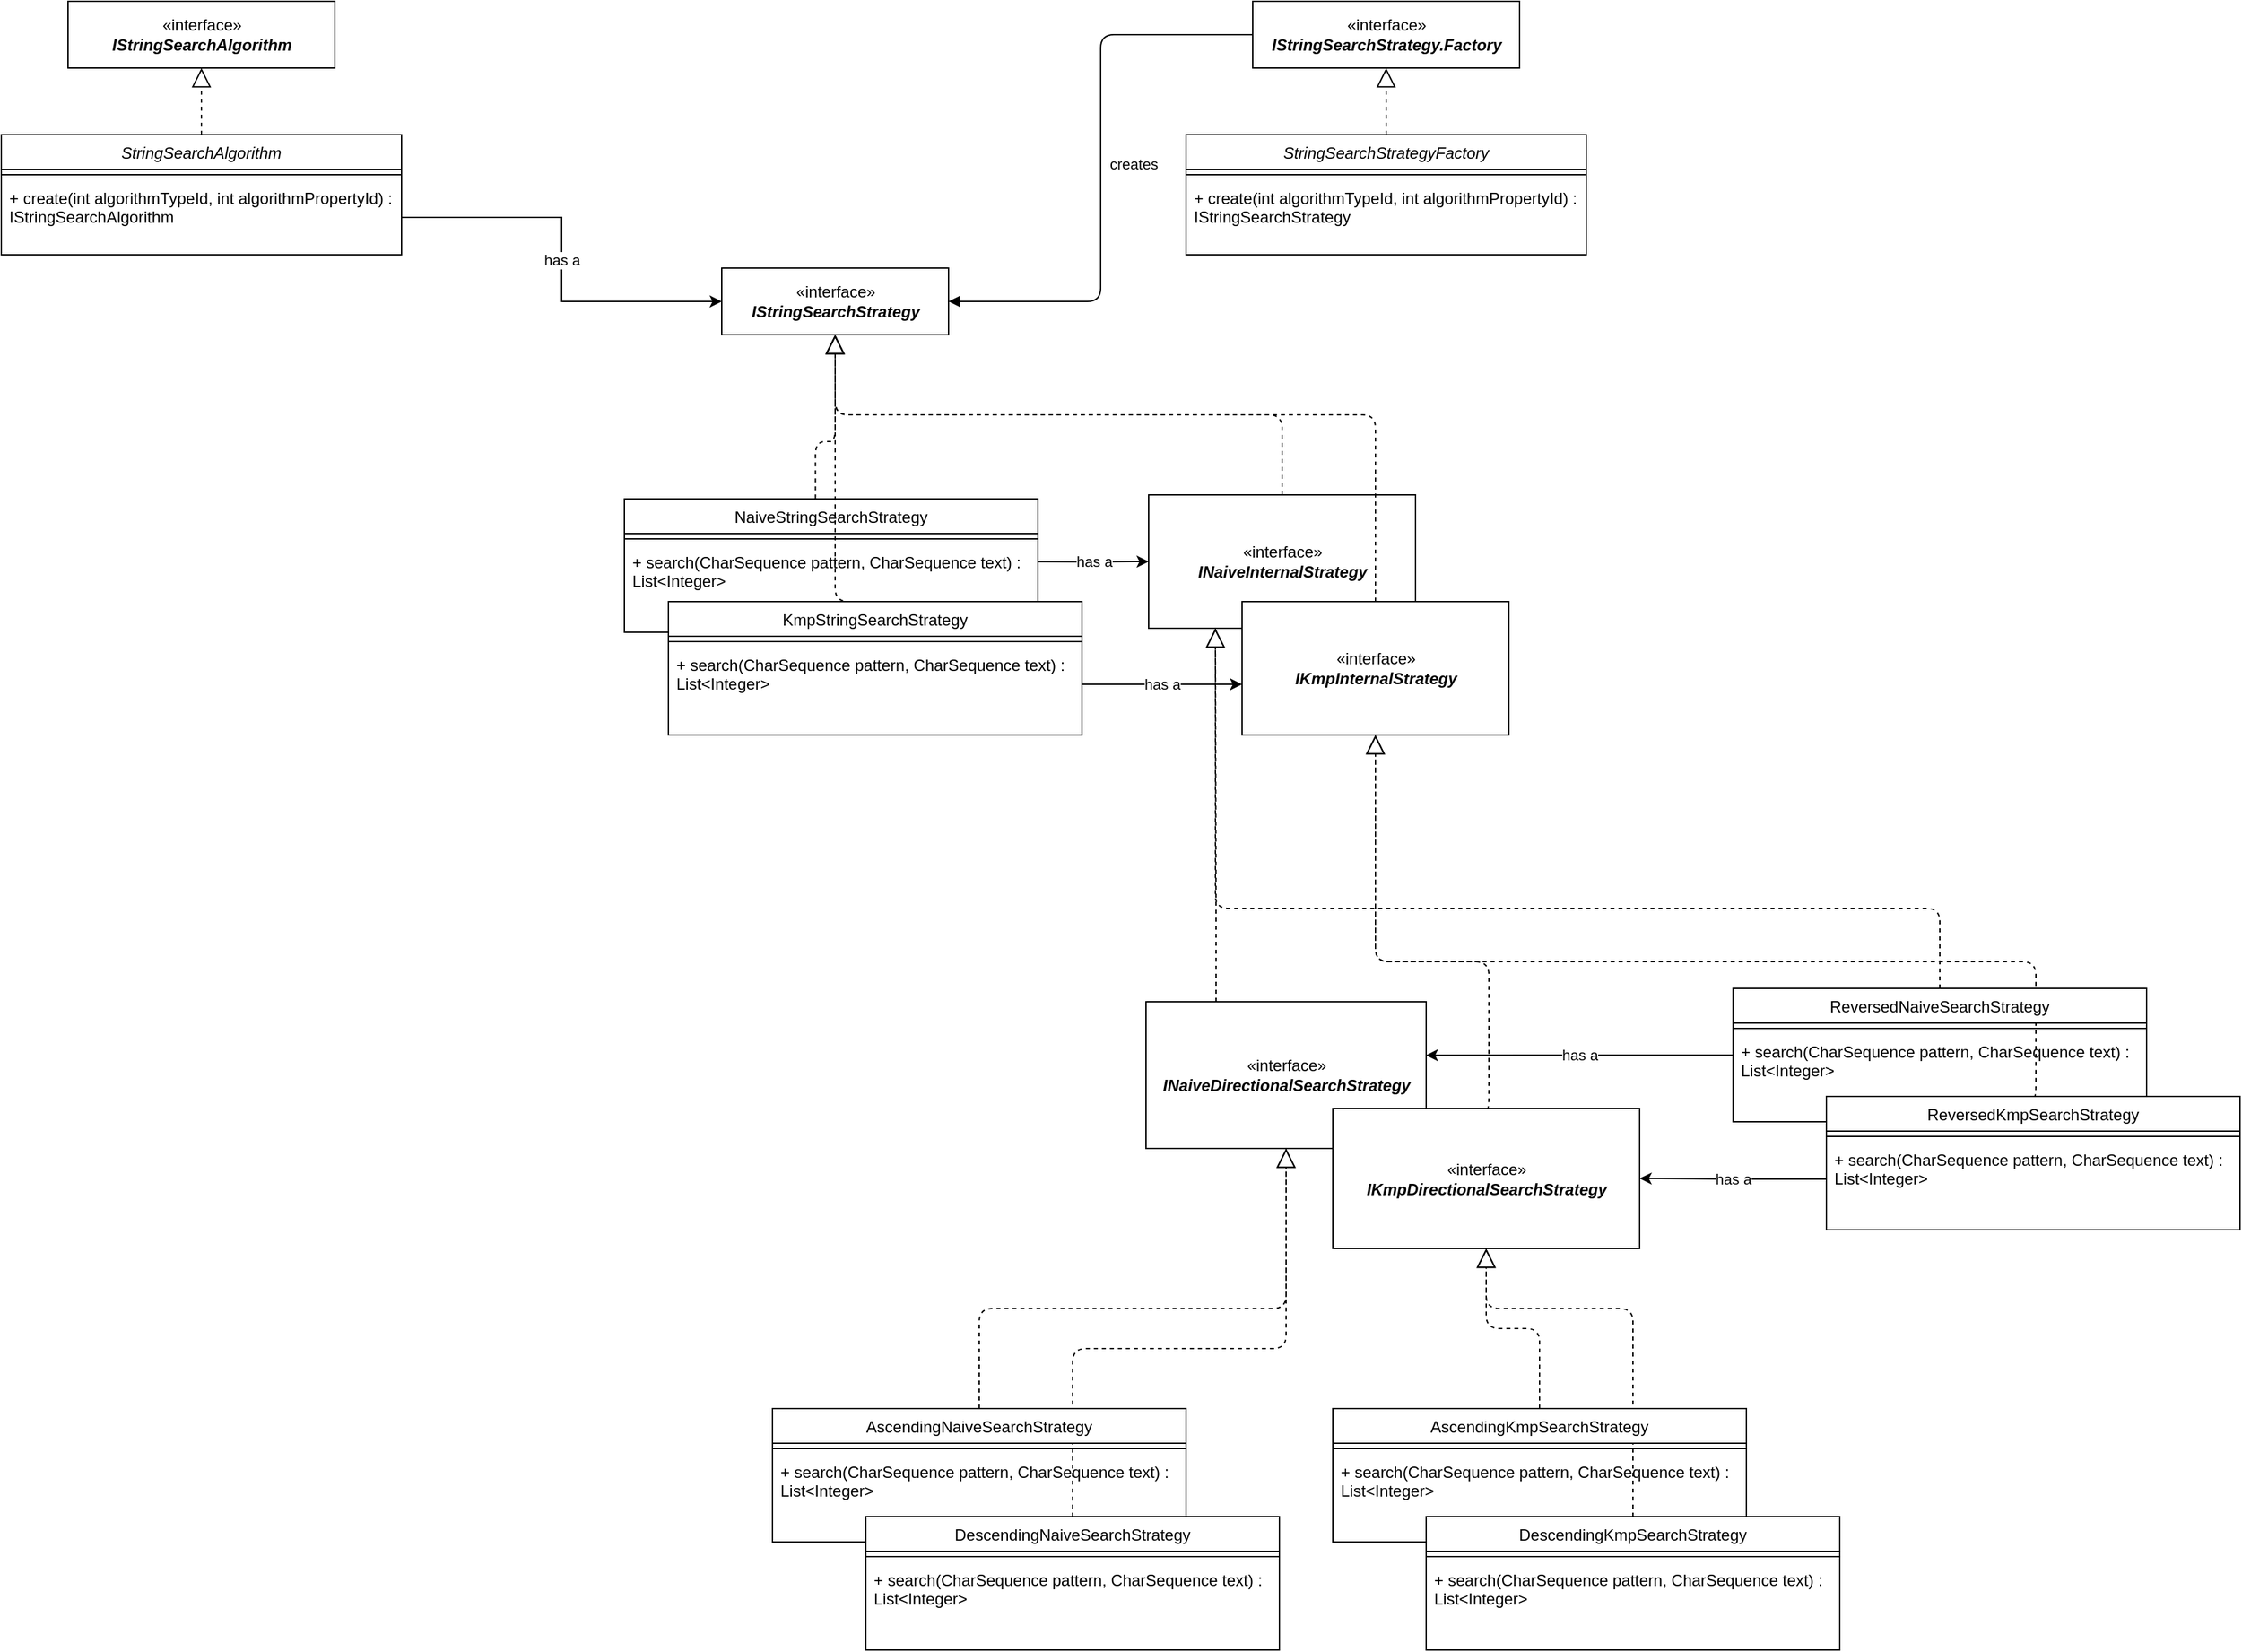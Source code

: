 <mxfile version="13.1.3" type="github">
  <diagram id="C5RBs43oDa-KdzZeNtuy" name="Page-1">
    <mxGraphModel dx="1422" dy="1883" grid="1" gridSize="10" guides="1" tooltips="1" connect="1" arrows="1" fold="1" page="1" pageScale="1" pageWidth="827" pageHeight="1169" math="0" shadow="0">
      <root>
        <mxCell id="WIyWlLk6GJQsqaUBKTNV-0" />
        <mxCell id="WIyWlLk6GJQsqaUBKTNV-1" parent="WIyWlLk6GJQsqaUBKTNV-0" />
        <mxCell id="k-6Em8FCaYwR3AkW3c9V-0" value="«interface»&lt;br&gt;&lt;span style=&quot;font-style: italic&quot;&gt;&lt;b&gt;IStringSearch&lt;/b&gt;&lt;/span&gt;&lt;b style=&quot;font-style: italic&quot;&gt;Strategy&lt;/b&gt;&lt;span style=&quot;font-style: italic&quot;&gt;&lt;b&gt;.Factory&lt;/b&gt;&lt;/span&gt;" style="html=1;" parent="WIyWlLk6GJQsqaUBKTNV-1" vertex="1">
          <mxGeometry x="988" y="-80" width="200" height="50" as="geometry" />
        </mxCell>
        <object label="«interface»&lt;br&gt;&lt;b style=&quot;font-style: italic&quot;&gt;IStringSearchStrategy&lt;/b&gt;" id="k-6Em8FCaYwR3AkW3c9V-1">
          <mxCell style="html=1;container=0;" parent="WIyWlLk6GJQsqaUBKTNV-1" vertex="1">
            <mxGeometry x="590" y="120" width="170" height="50" as="geometry" />
          </mxCell>
        </object>
        <mxCell id="k-6Em8FCaYwR3AkW3c9V-3" value="" style="endArrow=block;dashed=1;endFill=0;endSize=12;html=1;exitX=0.5;exitY=0;exitDx=0;exitDy=0;entryX=0.5;entryY=1;entryDx=0;entryDy=0;" parent="WIyWlLk6GJQsqaUBKTNV-1" source="zkfFHV4jXpPFQw0GAbJ--0" target="k-6Em8FCaYwR3AkW3c9V-0" edge="1">
          <mxGeometry width="160" relative="1" as="geometry">
            <mxPoint x="1008" y="40" as="sourcePoint" />
            <mxPoint x="1168" y="40" as="targetPoint" />
          </mxGeometry>
        </mxCell>
        <mxCell id="k-6Em8FCaYwR3AkW3c9V-11" value="creates" style="endArrow=block;endFill=1;html=1;edgeStyle=orthogonalEdgeStyle;align=left;verticalAlign=top;exitX=0;exitY=0.5;exitDx=0;exitDy=0;entryX=1;entryY=0.5;entryDx=0;entryDy=0;" parent="WIyWlLk6GJQsqaUBKTNV-1" source="k-6Em8FCaYwR3AkW3c9V-0" target="k-6Em8FCaYwR3AkW3c9V-1" edge="1">
          <mxGeometry x="-0.077" y="5" relative="1" as="geometry">
            <mxPoint x="400" y="140" as="sourcePoint" />
            <mxPoint x="560" y="150" as="targetPoint" />
            <mxPoint as="offset" />
          </mxGeometry>
        </mxCell>
        <mxCell id="k-6Em8FCaYwR3AkW3c9V-29" value="" style="endArrow=block;dashed=1;endFill=0;endSize=12;html=1;exitX=0.462;exitY=-0.004;exitDx=0;exitDy=0;edgeStyle=orthogonalEdgeStyle;entryX=0.5;entryY=1;entryDx=0;entryDy=0;exitPerimeter=0;" parent="WIyWlLk6GJQsqaUBKTNV-1" source="zkfFHV4jXpPFQw0GAbJ--17" target="k-6Em8FCaYwR3AkW3c9V-1" edge="1">
          <mxGeometry width="160" relative="1" as="geometry">
            <mxPoint x="1079" y="248" as="sourcePoint" />
            <mxPoint x="610" y="220" as="targetPoint" />
            <Array as="points">
              <mxPoint x="660" y="250" />
              <mxPoint x="675" y="250" />
            </Array>
          </mxGeometry>
        </mxCell>
        <object label="«interface»&lt;br&gt;&lt;b&gt;&lt;i&gt;INaiveInternalStrategy&lt;/i&gt;&lt;/b&gt;" id="k-6Em8FCaYwR3AkW3c9V-30">
          <mxCell style="html=1;container=0;" parent="WIyWlLk6GJQsqaUBKTNV-1" vertex="1">
            <mxGeometry x="910" y="290" width="200" height="100" as="geometry" />
          </mxCell>
        </object>
        <object label="«interface»&lt;br&gt;&lt;b&gt;&lt;i&gt;IKmpInternalStrategy&lt;/i&gt;&lt;/b&gt;" id="k-6Em8FCaYwR3AkW3c9V-32">
          <mxCell style="html=1;container=0;" parent="WIyWlLk6GJQsqaUBKTNV-1" vertex="1">
            <mxGeometry x="980" y="370" width="200" height="100" as="geometry" />
          </mxCell>
        </object>
        <object label="«interface»&lt;br&gt;&lt;b&gt;&lt;i&gt;INaiveDirectionalSearchStrategy&lt;/i&gt;&lt;/b&gt;" id="k-6Em8FCaYwR3AkW3c9V-34">
          <mxCell style="html=1;container=0;" parent="WIyWlLk6GJQsqaUBKTNV-1" vertex="1">
            <mxGeometry x="908" y="670" width="210" height="110" as="geometry" />
          </mxCell>
        </object>
        <object label="«interface»&lt;br&gt;&lt;b&gt;&lt;i&gt;IKmpDirectionalSearchStrategy&lt;/i&gt;&lt;/b&gt;" id="k-6Em8FCaYwR3AkW3c9V-35">
          <mxCell style="html=1;container=0;" parent="WIyWlLk6GJQsqaUBKTNV-1" vertex="1">
            <mxGeometry x="1048" y="750" width="230" height="105" as="geometry" />
          </mxCell>
        </object>
        <mxCell id="k-6Em8FCaYwR3AkW3c9V-36" value="" style="endArrow=block;dashed=1;endFill=0;endSize=12;html=1;edgeStyle=orthogonalEdgeStyle;entryX=0.25;entryY=1;entryDx=0;entryDy=0;exitX=0.25;exitY=0;exitDx=0;exitDy=0;" parent="WIyWlLk6GJQsqaUBKTNV-1" source="k-6Em8FCaYwR3AkW3c9V-34" target="k-6Em8FCaYwR3AkW3c9V-30" edge="1">
          <mxGeometry width="160" relative="1" as="geometry">
            <mxPoint x="985" y="510" as="sourcePoint" />
            <mxPoint x="1047.5" y="340" as="targetPoint" />
            <Array as="points">
              <mxPoint x="960" y="610" />
            </Array>
          </mxGeometry>
        </mxCell>
        <mxCell id="k-6Em8FCaYwR3AkW3c9V-37" value="" style="endArrow=block;dashed=1;endFill=0;endSize=12;html=1;edgeStyle=orthogonalEdgeStyle;entryX=0.5;entryY=1;entryDx=0;entryDy=0;exitX=0.5;exitY=0;exitDx=0;exitDy=0;" parent="WIyWlLk6GJQsqaUBKTNV-1" source="k-6Em8FCaYwR3AkW3c9V-35" target="k-6Em8FCaYwR3AkW3c9V-32" edge="1">
          <mxGeometry width="160" relative="1" as="geometry">
            <mxPoint x="1280" y="420" as="sourcePoint" />
            <mxPoint x="1270" y="410" as="targetPoint" />
            <Array as="points">
              <mxPoint x="1165" y="750" />
              <mxPoint x="1165" y="640" />
              <mxPoint x="1080" y="640" />
            </Array>
          </mxGeometry>
        </mxCell>
        <mxCell id="k-6Em8FCaYwR3AkW3c9V-38" value="has a" style="edgeStyle=orthogonalEdgeStyle;rounded=0;orthogonalLoop=1;jettySize=auto;html=1;entryX=0;entryY=0.5;entryDx=0;entryDy=0;strokeColor=#000000;exitX=1.001;exitY=0.235;exitDx=0;exitDy=0;exitPerimeter=0;" parent="WIyWlLk6GJQsqaUBKTNV-1" source="zkfFHV4jXpPFQw0GAbJ--25" target="k-6Em8FCaYwR3AkW3c9V-30" edge="1">
          <mxGeometry relative="1" as="geometry" />
        </mxCell>
        <mxCell id="zkfFHV4jXpPFQw0GAbJ--17" value="NaiveStringSearchStrategy" style="swimlane;fontStyle=0;align=center;verticalAlign=top;childLayout=stackLayout;horizontal=1;startSize=26;horizontalStack=0;resizeParent=1;resizeLast=0;collapsible=1;marginBottom=0;rounded=0;shadow=0;strokeWidth=1;" parent="WIyWlLk6GJQsqaUBKTNV-1" vertex="1">
          <mxGeometry x="517" y="293" width="310" height="100" as="geometry">
            <mxRectangle x="550" y="140" width="160" height="26" as="alternateBounds" />
          </mxGeometry>
        </mxCell>
        <mxCell id="zkfFHV4jXpPFQw0GAbJ--23" value="" style="line;html=1;strokeWidth=1;align=left;verticalAlign=middle;spacingTop=-1;spacingLeft=3;spacingRight=3;rotatable=0;labelPosition=right;points=[];portConstraint=eastwest;" parent="zkfFHV4jXpPFQw0GAbJ--17" vertex="1">
          <mxGeometry y="26" width="310" height="8" as="geometry" />
        </mxCell>
        <mxCell id="zkfFHV4jXpPFQw0GAbJ--25" value="+ search(CharSequence pattern, CharSequence text) : List&lt;Integer&gt;&#xa;" style="text;align=left;verticalAlign=top;spacingLeft=4;spacingRight=4;overflow=hidden;rotatable=0;points=[[0,0.5],[1,0.5]];portConstraint=eastwest;whiteSpace=wrap;" parent="zkfFHV4jXpPFQw0GAbJ--17" vertex="1">
          <mxGeometry y="34" width="310" height="56" as="geometry" />
        </mxCell>
        <mxCell id="k-6Em8FCaYwR3AkW3c9V-42" value="" style="endArrow=block;dashed=1;endFill=0;endSize=12;html=1;exitX=0.5;exitY=0;exitDx=0;exitDy=0;edgeStyle=orthogonalEdgeStyle;entryX=0.5;entryY=1;entryDx=0;entryDy=0;" parent="WIyWlLk6GJQsqaUBKTNV-1" source="k-6Em8FCaYwR3AkW3c9V-39" target="k-6Em8FCaYwR3AkW3c9V-1" edge="1">
          <mxGeometry width="160" relative="1" as="geometry">
            <mxPoint x="682" y="303" as="sourcePoint" />
            <mxPoint x="730" y="190" as="targetPoint" />
            <Array as="points">
              <mxPoint x="675" y="370" />
            </Array>
          </mxGeometry>
        </mxCell>
        <mxCell id="k-6Em8FCaYwR3AkW3c9V-39" value="KmpStringSearchStrategy" style="swimlane;fontStyle=0;align=center;verticalAlign=top;childLayout=stackLayout;horizontal=1;startSize=26;horizontalStack=0;resizeParent=1;resizeLast=0;collapsible=1;marginBottom=0;rounded=0;shadow=0;strokeWidth=1;" parent="WIyWlLk6GJQsqaUBKTNV-1" vertex="1">
          <mxGeometry x="550" y="370" width="310" height="100" as="geometry">
            <mxRectangle x="550" y="140" width="160" height="26" as="alternateBounds" />
          </mxGeometry>
        </mxCell>
        <mxCell id="k-6Em8FCaYwR3AkW3c9V-40" value="" style="line;html=1;strokeWidth=1;align=left;verticalAlign=middle;spacingTop=-1;spacingLeft=3;spacingRight=3;rotatable=0;labelPosition=right;points=[];portConstraint=eastwest;" parent="k-6Em8FCaYwR3AkW3c9V-39" vertex="1">
          <mxGeometry y="26" width="310" height="8" as="geometry" />
        </mxCell>
        <mxCell id="k-6Em8FCaYwR3AkW3c9V-41" value="+ search(CharSequence pattern, CharSequence text) : List&lt;Integer&gt;&#xa;" style="text;align=left;verticalAlign=top;spacingLeft=4;spacingRight=4;overflow=hidden;rotatable=0;points=[[0,0.5],[1,0.5]];portConstraint=eastwest;whiteSpace=wrap;" parent="k-6Em8FCaYwR3AkW3c9V-39" vertex="1">
          <mxGeometry y="34" width="310" height="56" as="geometry" />
        </mxCell>
        <mxCell id="k-6Em8FCaYwR3AkW3c9V-45" value="has a" style="edgeStyle=orthogonalEdgeStyle;rounded=0;orthogonalLoop=1;jettySize=auto;html=1;exitX=1;exitY=0.5;exitDx=0;exitDy=0;entryX=0;entryY=0.62;entryDx=0;entryDy=0;entryPerimeter=0;strokeColor=#000000;" parent="WIyWlLk6GJQsqaUBKTNV-1" source="k-6Em8FCaYwR3AkW3c9V-41" target="k-6Em8FCaYwR3AkW3c9V-32" edge="1">
          <mxGeometry relative="1" as="geometry" />
        </mxCell>
        <mxCell id="k-6Em8FCaYwR3AkW3c9V-49" value="" style="endArrow=block;dashed=1;endFill=0;endSize=12;html=1;entryX=0.5;entryY=1;entryDx=0;entryDy=0;exitX=0.5;exitY=0;exitDx=0;exitDy=0;edgeStyle=orthogonalEdgeStyle;" parent="WIyWlLk6GJQsqaUBKTNV-1" source="k-6Em8FCaYwR3AkW3c9V-46" target="k-6Em8FCaYwR3AkW3c9V-35" edge="1">
          <mxGeometry width="160" relative="1" as="geometry">
            <mxPoint x="1173" y="760" as="sourcePoint" />
            <mxPoint x="1088" y="540" as="targetPoint" />
          </mxGeometry>
        </mxCell>
        <mxCell id="k-6Em8FCaYwR3AkW3c9V-53" value="" style="endArrow=block;dashed=1;endFill=0;endSize=12;html=1;entryX=0.5;entryY=1;entryDx=0;entryDy=0;exitX=0.5;exitY=0;exitDx=0;exitDy=0;edgeStyle=orthogonalEdgeStyle;" parent="WIyWlLk6GJQsqaUBKTNV-1" source="k-6Em8FCaYwR3AkW3c9V-50" target="k-6Em8FCaYwR3AkW3c9V-35" edge="1">
          <mxGeometry width="160" relative="1" as="geometry">
            <mxPoint x="1213" y="940" as="sourcePoint" />
            <mxPoint x="1173" y="865" as="targetPoint" />
            <Array as="points">
              <mxPoint x="1273" y="900" />
              <mxPoint x="1163" y="900" />
            </Array>
          </mxGeometry>
        </mxCell>
        <mxCell id="k-6Em8FCaYwR3AkW3c9V-60" value="" style="endArrow=block;dashed=1;endFill=0;endSize=12;html=1;entryX=0.5;entryY=1;entryDx=0;entryDy=0;exitX=0.5;exitY=0;exitDx=0;exitDy=0;edgeStyle=orthogonalEdgeStyle;" parent="WIyWlLk6GJQsqaUBKTNV-1" source="k-6Em8FCaYwR3AkW3c9V-57" target="k-6Em8FCaYwR3AkW3c9V-34" edge="1">
          <mxGeometry width="160" relative="1" as="geometry">
            <mxPoint x="858" y="996" as="sourcePoint" />
            <mxPoint x="748" y="840" as="targetPoint" />
            <Array as="points">
              <mxPoint x="853" y="930" />
              <mxPoint x="1013" y="930" />
            </Array>
          </mxGeometry>
        </mxCell>
        <mxCell id="k-6Em8FCaYwR3AkW3c9V-61" value="" style="endArrow=block;dashed=1;endFill=0;endSize=12;html=1;entryX=0.5;entryY=1;entryDx=0;entryDy=0;exitX=0.5;exitY=0;exitDx=0;exitDy=0;edgeStyle=orthogonalEdgeStyle;" parent="WIyWlLk6GJQsqaUBKTNV-1" source="k-6Em8FCaYwR3AkW3c9V-54" target="k-6Em8FCaYwR3AkW3c9V-34" edge="1">
          <mxGeometry width="160" relative="1" as="geometry">
            <mxPoint x="863" y="1021" as="sourcePoint" />
            <mxPoint x="1023" y="790" as="targetPoint" />
            <Array as="points">
              <mxPoint x="783" y="900" />
              <mxPoint x="1013" y="900" />
            </Array>
          </mxGeometry>
        </mxCell>
        <mxCell id="k-6Em8FCaYwR3AkW3c9V-68" value="has a" style="edgeStyle=orthogonalEdgeStyle;rounded=0;orthogonalLoop=1;jettySize=auto;html=1;entryX=0.999;entryY=0.365;entryDx=0;entryDy=0;entryPerimeter=0;strokeColor=#000000;" parent="WIyWlLk6GJQsqaUBKTNV-1" source="k-6Em8FCaYwR3AkW3c9V-62" target="k-6Em8FCaYwR3AkW3c9V-34" edge="1">
          <mxGeometry relative="1" as="geometry" />
        </mxCell>
        <mxCell id="k-6Em8FCaYwR3AkW3c9V-71" value="has a" style="edgeStyle=orthogonalEdgeStyle;rounded=0;orthogonalLoop=1;jettySize=auto;html=1;entryX=1;entryY=0.5;entryDx=0;entryDy=0;strokeColor=#000000;" parent="WIyWlLk6GJQsqaUBKTNV-1" source="k-6Em8FCaYwR3AkW3c9V-67" target="k-6Em8FCaYwR3AkW3c9V-35" edge="1">
          <mxGeometry relative="1" as="geometry" />
        </mxCell>
        <mxCell id="k-6Em8FCaYwR3AkW3c9V-72" value="" style="endArrow=block;dashed=1;endFill=0;endSize=12;html=1;entryX=0.25;entryY=1;entryDx=0;entryDy=0;exitX=0.5;exitY=0;exitDx=0;exitDy=0;edgeStyle=orthogonalEdgeStyle;" parent="WIyWlLk6GJQsqaUBKTNV-1" source="k-6Em8FCaYwR3AkW3c9V-62" target="k-6Em8FCaYwR3AkW3c9V-30" edge="1">
          <mxGeometry width="160" relative="1" as="geometry">
            <mxPoint x="1509.96" y="608" as="sourcePoint" />
            <mxPoint x="960" y="398" as="targetPoint" />
            <Array as="points">
              <mxPoint x="1503" y="600" />
              <mxPoint x="960" y="600" />
            </Array>
          </mxGeometry>
        </mxCell>
        <mxCell id="k-6Em8FCaYwR3AkW3c9V-73" value="" style="endArrow=block;dashed=1;endFill=0;endSize=12;html=1;exitX=0.5;exitY=0;exitDx=0;exitDy=0;entryX=0.5;entryY=1;entryDx=0;entryDy=0;edgeStyle=orthogonalEdgeStyle;" parent="WIyWlLk6GJQsqaUBKTNV-1" source="k-6Em8FCaYwR3AkW3c9V-65" target="k-6Em8FCaYwR3AkW3c9V-32" edge="1">
          <mxGeometry width="160" relative="1" as="geometry">
            <mxPoint x="1519.96" y="618" as="sourcePoint" />
            <mxPoint x="1080" y="480" as="targetPoint" />
            <Array as="points">
              <mxPoint x="1575" y="741" />
              <mxPoint x="1575" y="640" />
              <mxPoint x="1080" y="640" />
            </Array>
          </mxGeometry>
        </mxCell>
        <mxCell id="k-6Em8FCaYwR3AkW3c9V-46" value="AscendingKmpSearchStrategy" style="swimlane;fontStyle=0;align=center;verticalAlign=top;childLayout=stackLayout;horizontal=1;startSize=26;horizontalStack=0;resizeParent=1;resizeLast=0;collapsible=1;marginBottom=0;rounded=0;shadow=0;strokeWidth=1;" parent="WIyWlLk6GJQsqaUBKTNV-1" vertex="1">
          <mxGeometry x="1048" y="975" width="310" height="100" as="geometry">
            <mxRectangle x="550" y="140" width="160" height="26" as="alternateBounds" />
          </mxGeometry>
        </mxCell>
        <mxCell id="k-6Em8FCaYwR3AkW3c9V-47" value="" style="line;html=1;strokeWidth=1;align=left;verticalAlign=middle;spacingTop=-1;spacingLeft=3;spacingRight=3;rotatable=0;labelPosition=right;points=[];portConstraint=eastwest;" parent="k-6Em8FCaYwR3AkW3c9V-46" vertex="1">
          <mxGeometry y="26" width="310" height="8" as="geometry" />
        </mxCell>
        <mxCell id="k-6Em8FCaYwR3AkW3c9V-48" value="+ search(CharSequence pattern, CharSequence text) : List&lt;Integer&gt;&#xa;" style="text;align=left;verticalAlign=top;spacingLeft=4;spacingRight=4;overflow=hidden;rotatable=0;points=[[0,0.5],[1,0.5]];portConstraint=eastwest;whiteSpace=wrap;" parent="k-6Em8FCaYwR3AkW3c9V-46" vertex="1">
          <mxGeometry y="34" width="310" height="56" as="geometry" />
        </mxCell>
        <mxCell id="k-6Em8FCaYwR3AkW3c9V-50" value="DescendingKmpSearchStrategy" style="swimlane;fontStyle=0;align=center;verticalAlign=top;childLayout=stackLayout;horizontal=1;startSize=26;horizontalStack=0;resizeParent=1;resizeLast=0;collapsible=1;marginBottom=0;rounded=0;shadow=0;strokeWidth=1;" parent="WIyWlLk6GJQsqaUBKTNV-1" vertex="1">
          <mxGeometry x="1118" y="1056" width="310" height="100" as="geometry">
            <mxRectangle x="550" y="140" width="160" height="26" as="alternateBounds" />
          </mxGeometry>
        </mxCell>
        <mxCell id="k-6Em8FCaYwR3AkW3c9V-51" value="" style="line;html=1;strokeWidth=1;align=left;verticalAlign=middle;spacingTop=-1;spacingLeft=3;spacingRight=3;rotatable=0;labelPosition=right;points=[];portConstraint=eastwest;" parent="k-6Em8FCaYwR3AkW3c9V-50" vertex="1">
          <mxGeometry y="26" width="310" height="8" as="geometry" />
        </mxCell>
        <mxCell id="k-6Em8FCaYwR3AkW3c9V-52" value="+ search(CharSequence pattern, CharSequence text) : List&lt;Integer&gt;&#xa;" style="text;align=left;verticalAlign=top;spacingLeft=4;spacingRight=4;overflow=hidden;rotatable=0;points=[[0,0.5],[1,0.5]];portConstraint=eastwest;whiteSpace=wrap;" parent="k-6Em8FCaYwR3AkW3c9V-50" vertex="1">
          <mxGeometry y="34" width="310" height="56" as="geometry" />
        </mxCell>
        <mxCell id="k-6Em8FCaYwR3AkW3c9V-54" value="AscendingNaiveSearchStrategy" style="swimlane;fontStyle=0;align=center;verticalAlign=top;childLayout=stackLayout;horizontal=1;startSize=26;horizontalStack=0;resizeParent=1;resizeLast=0;collapsible=1;marginBottom=0;rounded=0;shadow=0;strokeWidth=1;" parent="WIyWlLk6GJQsqaUBKTNV-1" vertex="1">
          <mxGeometry x="628" y="975" width="310" height="100" as="geometry">
            <mxRectangle x="550" y="140" width="160" height="26" as="alternateBounds" />
          </mxGeometry>
        </mxCell>
        <mxCell id="k-6Em8FCaYwR3AkW3c9V-55" value="" style="line;html=1;strokeWidth=1;align=left;verticalAlign=middle;spacingTop=-1;spacingLeft=3;spacingRight=3;rotatable=0;labelPosition=right;points=[];portConstraint=eastwest;" parent="k-6Em8FCaYwR3AkW3c9V-54" vertex="1">
          <mxGeometry y="26" width="310" height="8" as="geometry" />
        </mxCell>
        <mxCell id="k-6Em8FCaYwR3AkW3c9V-56" value="+ search(CharSequence pattern, CharSequence text) : List&lt;Integer&gt;&#xa;" style="text;align=left;verticalAlign=top;spacingLeft=4;spacingRight=4;overflow=hidden;rotatable=0;points=[[0,0.5],[1,0.5]];portConstraint=eastwest;whiteSpace=wrap;" parent="k-6Em8FCaYwR3AkW3c9V-54" vertex="1">
          <mxGeometry y="34" width="310" height="56" as="geometry" />
        </mxCell>
        <mxCell id="k-6Em8FCaYwR3AkW3c9V-57" value="DescendingNaiveSearchStrategy" style="swimlane;fontStyle=0;align=center;verticalAlign=top;childLayout=stackLayout;horizontal=1;startSize=26;horizontalStack=0;resizeParent=1;resizeLast=0;collapsible=1;marginBottom=0;rounded=0;shadow=0;strokeWidth=1;" parent="WIyWlLk6GJQsqaUBKTNV-1" vertex="1">
          <mxGeometry x="698" y="1056" width="310" height="100" as="geometry">
            <mxRectangle x="550" y="140" width="160" height="26" as="alternateBounds" />
          </mxGeometry>
        </mxCell>
        <mxCell id="k-6Em8FCaYwR3AkW3c9V-58" value="" style="line;html=1;strokeWidth=1;align=left;verticalAlign=middle;spacingTop=-1;spacingLeft=3;spacingRight=3;rotatable=0;labelPosition=right;points=[];portConstraint=eastwest;" parent="k-6Em8FCaYwR3AkW3c9V-57" vertex="1">
          <mxGeometry y="26" width="310" height="8" as="geometry" />
        </mxCell>
        <mxCell id="k-6Em8FCaYwR3AkW3c9V-59" value="+ search(CharSequence pattern, CharSequence text) : List&lt;Integer&gt;&#xa;" style="text;align=left;verticalAlign=top;spacingLeft=4;spacingRight=4;overflow=hidden;rotatable=0;points=[[0,0.5],[1,0.5]];portConstraint=eastwest;whiteSpace=wrap;" parent="k-6Em8FCaYwR3AkW3c9V-57" vertex="1">
          <mxGeometry y="34" width="310" height="56" as="geometry" />
        </mxCell>
        <mxCell id="k-6Em8FCaYwR3AkW3c9V-62" value="ReversedNaiveSearchStrategy" style="swimlane;fontStyle=0;align=center;verticalAlign=top;childLayout=stackLayout;horizontal=1;startSize=26;horizontalStack=0;resizeParent=1;resizeLast=0;collapsible=1;marginBottom=0;rounded=0;shadow=0;strokeWidth=1;" parent="WIyWlLk6GJQsqaUBKTNV-1" vertex="1">
          <mxGeometry x="1348" y="660" width="310" height="100" as="geometry">
            <mxRectangle x="550" y="140" width="160" height="26" as="alternateBounds" />
          </mxGeometry>
        </mxCell>
        <mxCell id="k-6Em8FCaYwR3AkW3c9V-63" value="" style="line;html=1;strokeWidth=1;align=left;verticalAlign=middle;spacingTop=-1;spacingLeft=3;spacingRight=3;rotatable=0;labelPosition=right;points=[];portConstraint=eastwest;" parent="k-6Em8FCaYwR3AkW3c9V-62" vertex="1">
          <mxGeometry y="26" width="310" height="8" as="geometry" />
        </mxCell>
        <mxCell id="k-6Em8FCaYwR3AkW3c9V-64" value="+ search(CharSequence pattern, CharSequence text) : List&lt;Integer&gt;&#xa;" style="text;align=left;verticalAlign=top;spacingLeft=4;spacingRight=4;overflow=hidden;rotatable=0;points=[[0,0.5],[1,0.5]];portConstraint=eastwest;whiteSpace=wrap;" parent="k-6Em8FCaYwR3AkW3c9V-62" vertex="1">
          <mxGeometry y="34" width="310" height="56" as="geometry" />
        </mxCell>
        <mxCell id="k-6Em8FCaYwR3AkW3c9V-65" value="ReversedKmpSearchStrategy" style="swimlane;fontStyle=0;align=center;verticalAlign=top;childLayout=stackLayout;horizontal=1;startSize=26;horizontalStack=0;resizeParent=1;resizeLast=0;collapsible=1;marginBottom=0;rounded=0;shadow=0;strokeWidth=1;" parent="WIyWlLk6GJQsqaUBKTNV-1" vertex="1">
          <mxGeometry x="1418" y="741" width="310" height="100" as="geometry">
            <mxRectangle x="550" y="140" width="160" height="26" as="alternateBounds" />
          </mxGeometry>
        </mxCell>
        <mxCell id="k-6Em8FCaYwR3AkW3c9V-66" value="" style="line;html=1;strokeWidth=1;align=left;verticalAlign=middle;spacingTop=-1;spacingLeft=3;spacingRight=3;rotatable=0;labelPosition=right;points=[];portConstraint=eastwest;" parent="k-6Em8FCaYwR3AkW3c9V-65" vertex="1">
          <mxGeometry y="26" width="310" height="8" as="geometry" />
        </mxCell>
        <mxCell id="k-6Em8FCaYwR3AkW3c9V-67" value="+ search(CharSequence pattern, CharSequence text) : List&lt;Integer&gt;&#xa;" style="text;align=left;verticalAlign=top;spacingLeft=4;spacingRight=4;overflow=hidden;rotatable=0;points=[[0,0.5],[1,0.5]];portConstraint=eastwest;whiteSpace=wrap;" parent="k-6Em8FCaYwR3AkW3c9V-65" vertex="1">
          <mxGeometry y="34" width="310" height="56" as="geometry" />
        </mxCell>
        <mxCell id="zkfFHV4jXpPFQw0GAbJ--0" value="StringSearchStrategyFactory" style="swimlane;fontStyle=2;align=center;verticalAlign=top;childLayout=stackLayout;horizontal=1;startSize=26;horizontalStack=0;resizeParent=1;resizeLast=0;collapsible=1;marginBottom=0;rounded=0;shadow=0;strokeWidth=1;" parent="WIyWlLk6GJQsqaUBKTNV-1" vertex="1">
          <mxGeometry x="938" y="20" width="300" height="90" as="geometry">
            <mxRectangle x="230" y="140" width="160" height="26" as="alternateBounds" />
          </mxGeometry>
        </mxCell>
        <mxCell id="zkfFHV4jXpPFQw0GAbJ--4" value="" style="line;html=1;strokeWidth=1;align=left;verticalAlign=middle;spacingTop=-1;spacingLeft=3;spacingRight=3;rotatable=0;labelPosition=right;points=[];portConstraint=eastwest;" parent="zkfFHV4jXpPFQw0GAbJ--0" vertex="1">
          <mxGeometry y="26" width="300" height="8" as="geometry" />
        </mxCell>
        <mxCell id="zkfFHV4jXpPFQw0GAbJ--5" value="+ create(int algorithmTypeId, int algorithmPropertyId) : IStringSearchStrategy" style="text;align=left;verticalAlign=top;spacingLeft=4;spacingRight=4;overflow=hidden;rotatable=0;points=[[0,0.5],[1,0.5]];portConstraint=eastwest;whiteSpace=wrap;" parent="zkfFHV4jXpPFQw0GAbJ--0" vertex="1">
          <mxGeometry y="34" width="300" height="56" as="geometry" />
        </mxCell>
        <mxCell id="fx7omjZI57ATHRoZKacw-1" value="«interface»&lt;br&gt;&lt;span style=&quot;font-style: italic&quot;&gt;&lt;b&gt;IStringSearchAlgorithm&lt;/b&gt;&lt;/span&gt;" style="html=1;" vertex="1" parent="WIyWlLk6GJQsqaUBKTNV-1">
          <mxGeometry x="100" y="-80" width="200" height="50" as="geometry" />
        </mxCell>
        <mxCell id="fx7omjZI57ATHRoZKacw-2" value="StringSearchAlgorithm" style="swimlane;fontStyle=2;align=center;verticalAlign=top;childLayout=stackLayout;horizontal=1;startSize=26;horizontalStack=0;resizeParent=1;resizeLast=0;collapsible=1;marginBottom=0;rounded=0;shadow=0;strokeWidth=1;" vertex="1" parent="WIyWlLk6GJQsqaUBKTNV-1">
          <mxGeometry x="50" y="20" width="300" height="90" as="geometry">
            <mxRectangle x="230" y="140" width="160" height="26" as="alternateBounds" />
          </mxGeometry>
        </mxCell>
        <mxCell id="fx7omjZI57ATHRoZKacw-3" value="" style="line;html=1;strokeWidth=1;align=left;verticalAlign=middle;spacingTop=-1;spacingLeft=3;spacingRight=3;rotatable=0;labelPosition=right;points=[];portConstraint=eastwest;" vertex="1" parent="fx7omjZI57ATHRoZKacw-2">
          <mxGeometry y="26" width="300" height="8" as="geometry" />
        </mxCell>
        <mxCell id="fx7omjZI57ATHRoZKacw-4" value="+ create(int algorithmTypeId, int algorithmPropertyId) : IStringSearchAlgorithm" style="text;align=left;verticalAlign=top;spacingLeft=4;spacingRight=4;overflow=hidden;rotatable=0;points=[[0,0.5],[1,0.5]];portConstraint=eastwest;whiteSpace=wrap;" vertex="1" parent="fx7omjZI57ATHRoZKacw-2">
          <mxGeometry y="34" width="300" height="56" as="geometry" />
        </mxCell>
        <mxCell id="fx7omjZI57ATHRoZKacw-6" value="" style="endArrow=block;dashed=1;endFill=0;endSize=12;html=1;exitX=0.5;exitY=0;exitDx=0;exitDy=0;entryX=0.5;entryY=1;entryDx=0;entryDy=0;" edge="1" parent="WIyWlLk6GJQsqaUBKTNV-1" source="fx7omjZI57ATHRoZKacw-2" target="fx7omjZI57ATHRoZKacw-1">
          <mxGeometry width="160" relative="1" as="geometry">
            <mxPoint x="200" y="20" as="sourcePoint" />
            <mxPoint x="200" y="-30" as="targetPoint" />
          </mxGeometry>
        </mxCell>
        <mxCell id="fx7omjZI57ATHRoZKacw-7" value="has a" style="edgeStyle=orthogonalEdgeStyle;rounded=0;orthogonalLoop=1;jettySize=auto;html=1;entryX=0;entryY=0.5;entryDx=0;entryDy=0;endArrow=classic;endFill=1;" edge="1" parent="WIyWlLk6GJQsqaUBKTNV-1" source="fx7omjZI57ATHRoZKacw-4" target="k-6Em8FCaYwR3AkW3c9V-1">
          <mxGeometry relative="1" as="geometry" />
        </mxCell>
        <mxCell id="fx7omjZI57ATHRoZKacw-8" value="" style="endArrow=block;dashed=1;endFill=0;endSize=12;html=1;entryX=0.5;entryY=1;entryDx=0;entryDy=0;exitX=0.5;exitY=0;exitDx=0;exitDy=0;edgeStyle=orthogonalEdgeStyle;" edge="1" parent="WIyWlLk6GJQsqaUBKTNV-1" source="k-6Em8FCaYwR3AkW3c9V-30" target="k-6Em8FCaYwR3AkW3c9V-1">
          <mxGeometry width="160" relative="1" as="geometry">
            <mxPoint x="160" y="310" as="sourcePoint" />
            <mxPoint x="320" y="310" as="targetPoint" />
          </mxGeometry>
        </mxCell>
        <mxCell id="fx7omjZI57ATHRoZKacw-9" value="" style="endArrow=block;dashed=1;endFill=0;endSize=12;html=1;entryX=0.5;entryY=1;entryDx=0;entryDy=0;exitX=0.5;exitY=0;exitDx=0;exitDy=0;edgeStyle=orthogonalEdgeStyle;" edge="1" parent="WIyWlLk6GJQsqaUBKTNV-1" source="k-6Em8FCaYwR3AkW3c9V-32" target="k-6Em8FCaYwR3AkW3c9V-1">
          <mxGeometry width="160" relative="1" as="geometry">
            <mxPoint x="1020" y="300" as="sourcePoint" />
            <mxPoint x="685" y="180" as="targetPoint" />
            <Array as="points">
              <mxPoint x="1080" y="230" />
              <mxPoint x="675" y="230" />
            </Array>
          </mxGeometry>
        </mxCell>
      </root>
    </mxGraphModel>
  </diagram>
</mxfile>
